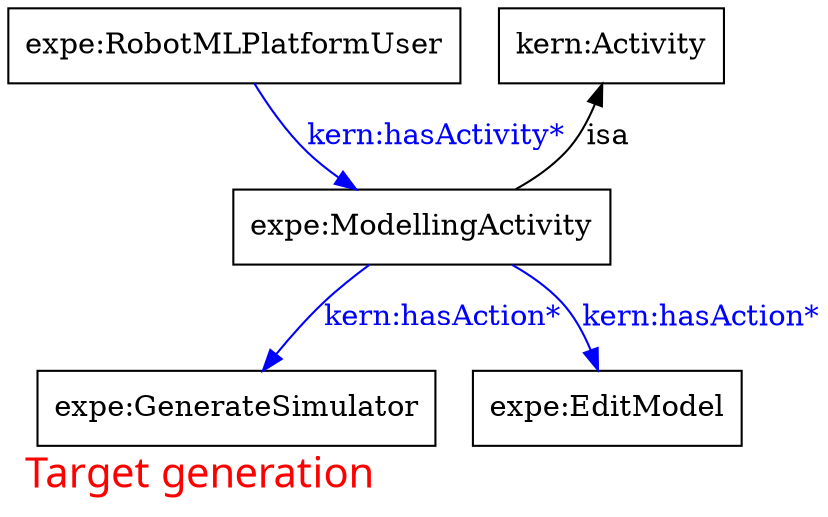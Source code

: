 digraph Proteus {
	label="Target generation"
	fontname="Arial-Bold";
	labeljust=left;
	fontsize=20;
	fontcolor=red;
	bgcolor=white;
	"RobotMLPlatformUser" [label="expe:RobotMLPlatformUser", shape=box, color="0.0,0.0,0.0", fontcolor="0.0,0.0,0.0", width="2.4444", height="0.5"];
	"Activity" [label="kern:Activity", shape=box, color="0.0,0.0,0.0", fontcolor="0.0,0.0,0.0", width="1.2014", height="0.5"];
	"GenerateSimulator" [label="expe:GenerateSimulator", shape=box, color="0.0,0.0,0.0", fontcolor="0.0,0.0,0.0", width="2.0625", height="0.5"];
	"ModellingActivity" [label="expe:ModellingActivity", shape=box, color="0.0,0.0,0.0", fontcolor="0.0,0.0,0.0", width="2.0069", height="0.5"];
	"EditModel" [label="expe:EditModel", shape=box, color="0.0,0.0,0.0", fontcolor="0.0,0.0,0.0", width="1.4444", height="0.5"];
	"RobotMLPlatformUser" -> "ModellingActivity" [label="kern:hasActivity*", color="0.6666667,1.0,1.0", fontcolor="0.6666667,1.0,1.0", style=filled];
	"ModellingActivity" -> "GenerateSimulator" [label="kern:hasAction*", color="0.6666667,1.0,1.0", fontcolor="0.6666667,1.0,1.0", style=filled];
	"ModellingActivity" -> "EditModel" [label="kern:hasAction*", color="0.6666667,1.0,1.0", fontcolor="0.6666667,1.0,1.0", style=filled];
	"Activity" -> "ModellingActivity" [dir=back, label=isa, color="0.0,0.0,0.0", fontcolor="0.0,0.0,0.0"];
}
